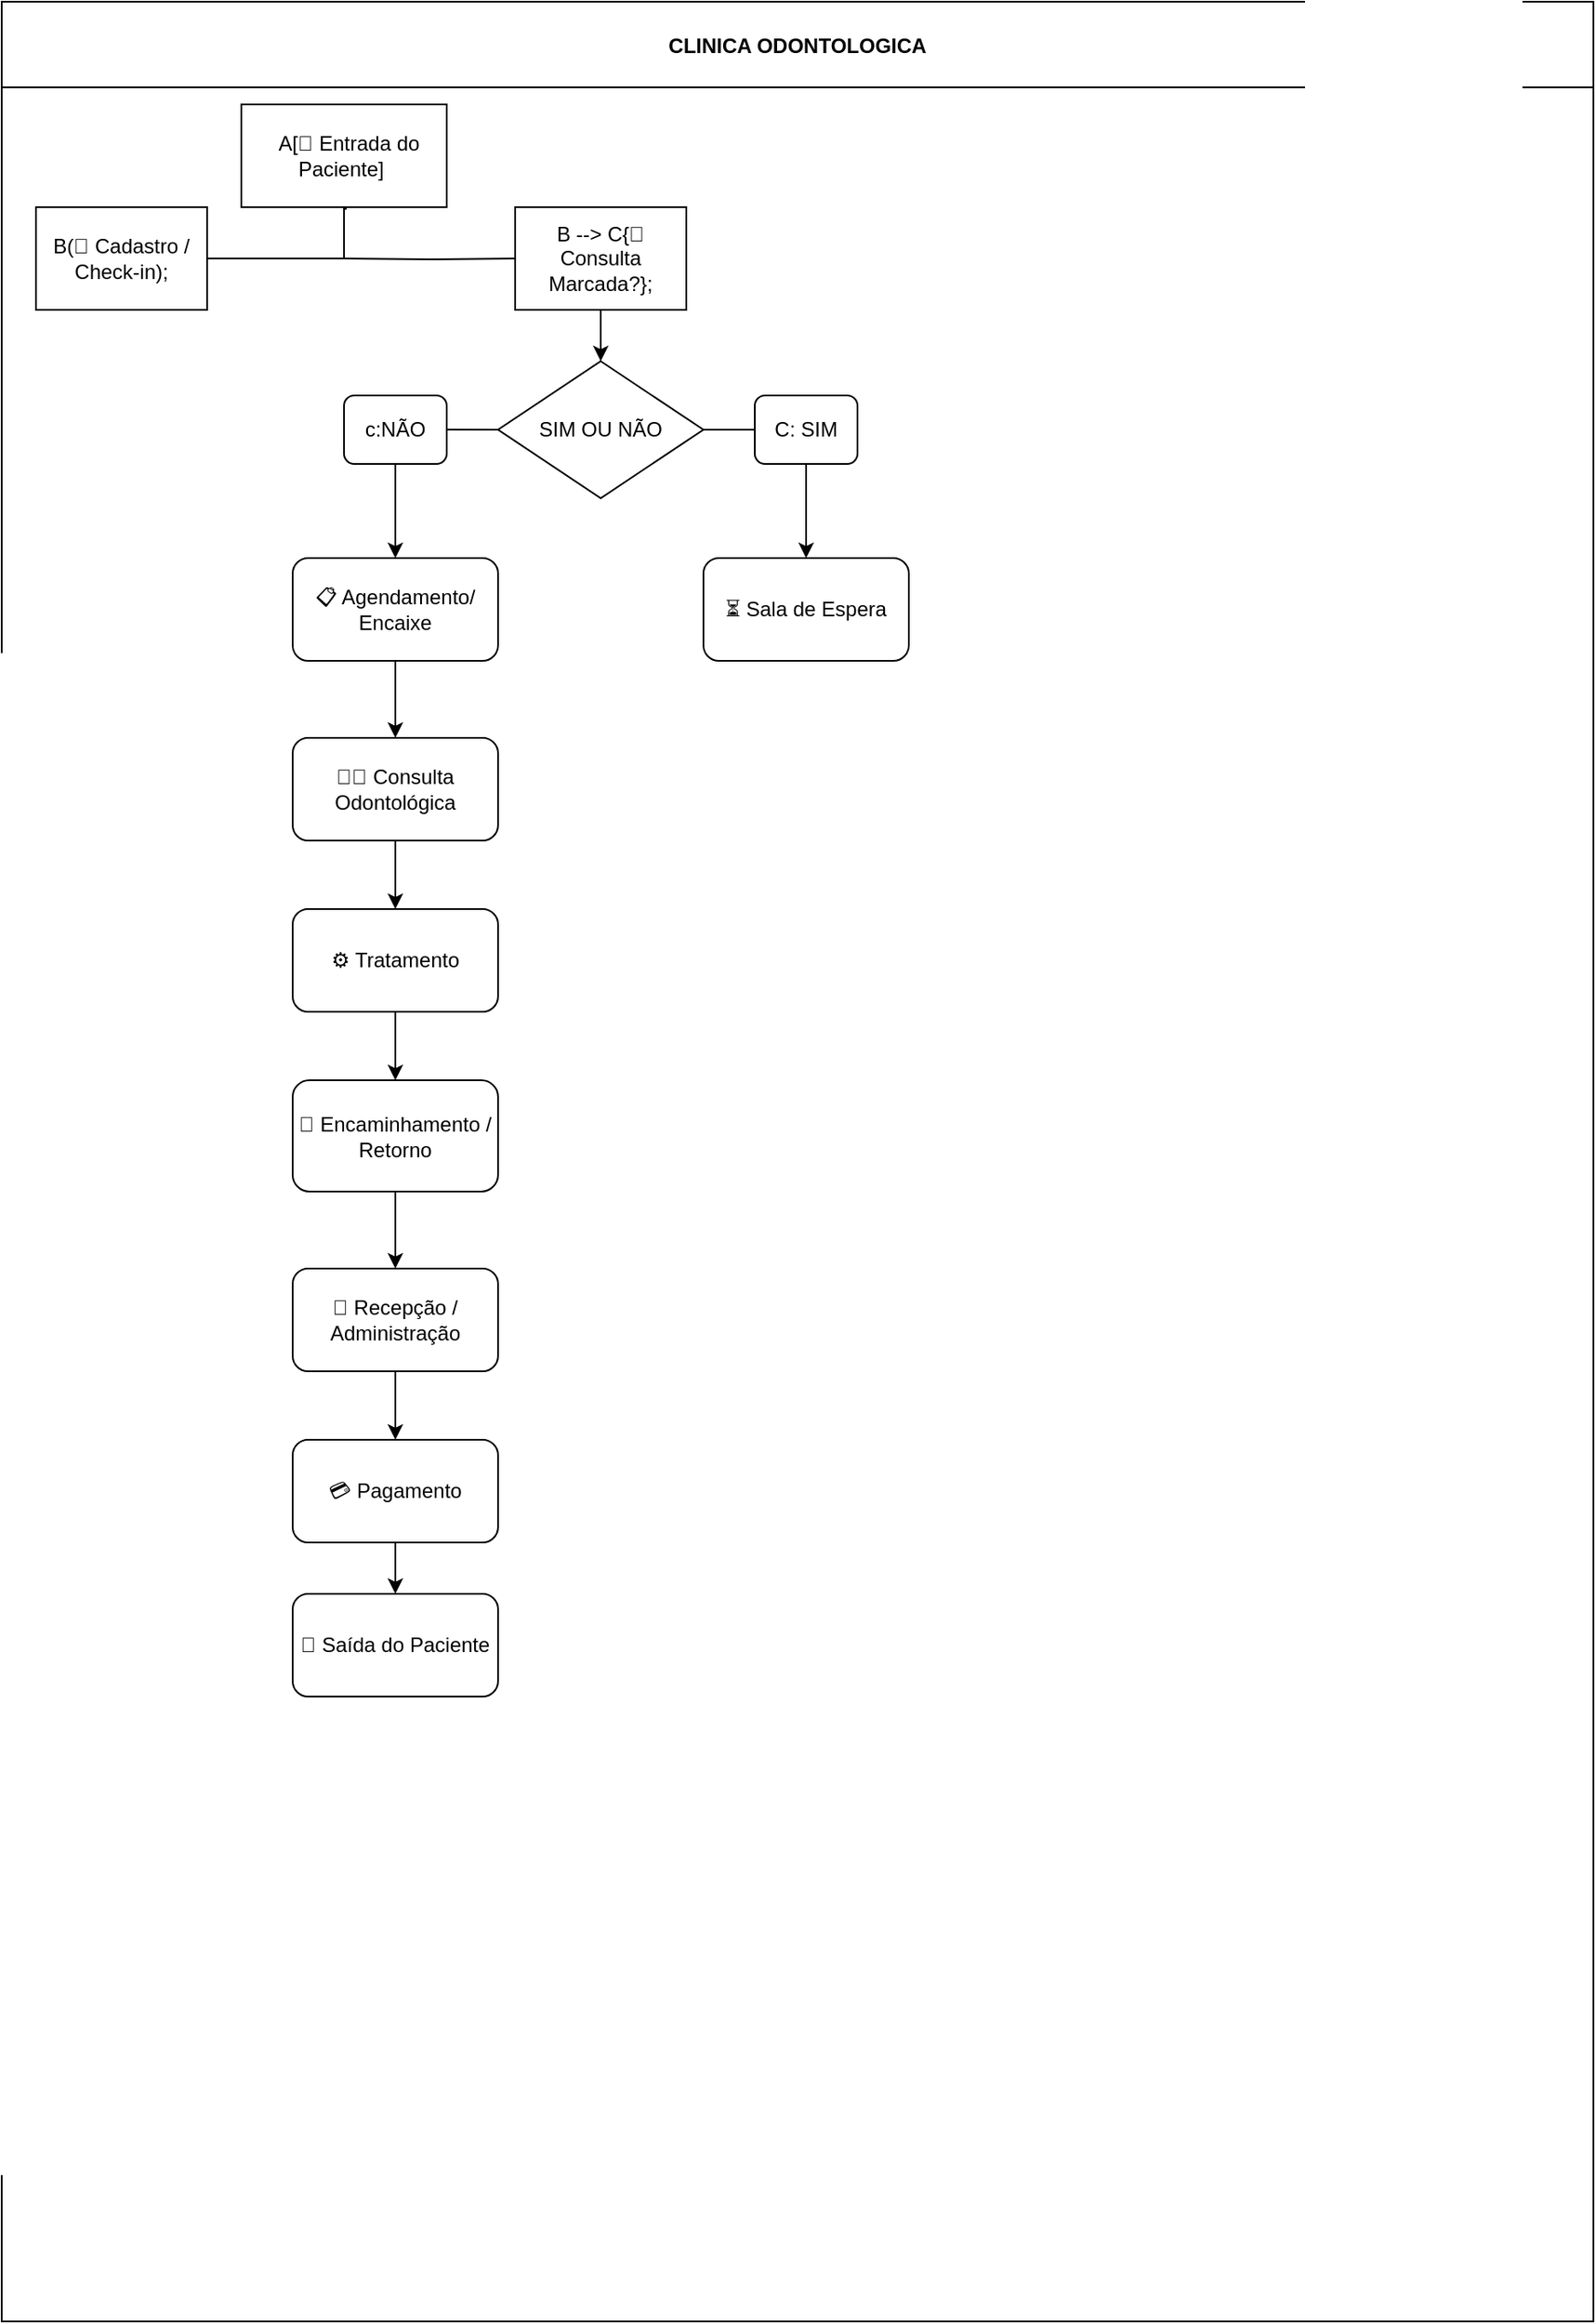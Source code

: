 <mxfile>
    <diagram id="lalNwXN8pspYNgGbJzUz" name="Página-1">
        <mxGraphModel dx="1755" dy="1644" grid="1" gridSize="10" guides="1" tooltips="1" connect="1" arrows="1" fold="1" page="1" pageScale="1" pageWidth="827" pageHeight="1169" math="0" shadow="0">
            <root>
                <mxCell id="0"/>
                <mxCell id="1" parent="0"/>
                <mxCell id="2" value="CLINICA ODONTOLOGICA" style="swimlane;startSize=50;horizontal=1;containerType=tree;newEdgeStyle={&quot;edgeStyle&quot;:&quot;elbowEdgeStyle&quot;,&quot;startArrow&quot;:&quot;none&quot;,&quot;endArrow&quot;:&quot;none&quot;};" vertex="1" parent="1">
                    <mxGeometry x="-30" y="-410" width="930" height="1355" as="geometry">
                        <mxRectangle x="-20" y="-410" width="190" height="30" as="alternateBounds"/>
                    </mxGeometry>
                </mxCell>
                <UserObject label="&amp;nbsp; A[🏥 Entrada do Paciente]&amp;nbsp;" treeRoot="1" id="5">
                    <mxCell style="whiteSpace=wrap;html=1;align=center;treeFolding=1;treeMoving=1;newEdgeStyle={&quot;edgeStyle&quot;:&quot;elbowEdgeStyle&quot;,&quot;startArrow&quot;:&quot;none&quot;,&quot;endArrow&quot;:&quot;none&quot;};" vertex="1" parent="2">
                        <mxGeometry x="140" y="60" width="120" height="60" as="geometry"/>
                    </mxCell>
                </UserObject>
                <mxCell id="18" value="" style="edgeStyle=orthogonalEdgeStyle;sourcePerimeterSpacing=0;targetPerimeterSpacing=0;startArrow=none;endArrow=none;rounded=0;targetPortConstraint=eastwest;sourcePortConstraint=northsouth;curved=0;rounded=0;" edge="1" target="20" parent="2">
                    <mxGeometry relative="1" as="geometry">
                        <mxPoint x="201" y="120" as="sourcePoint"/>
                        <Array as="points">
                            <mxPoint x="201" y="121"/>
                            <mxPoint x="200" y="121"/>
                            <mxPoint x="200" y="150"/>
                        </Array>
                    </mxGeometry>
                </mxCell>
                <mxCell id="19" value="" style="edgeStyle=orthogonalEdgeStyle;sourcePerimeterSpacing=0;targetPerimeterSpacing=0;startArrow=none;endArrow=none;rounded=0;targetPortConstraint=eastwest;sourcePortConstraint=northsouth;curved=0;rounded=0;" edge="1" target="21" parent="2">
                    <mxGeometry relative="1" as="geometry">
                        <mxPoint x="200" y="150" as="sourcePoint"/>
                    </mxGeometry>
                </mxCell>
                <mxCell id="20" value="B(📝 Cadastro / Check-in);" style="whiteSpace=wrap;html=1;align=center;verticalAlign=middle;treeFolding=1;treeMoving=1;" vertex="1" parent="2">
                    <mxGeometry x="20" y="120" width="100" height="60" as="geometry"/>
                </mxCell>
                <mxCell id="40" value="" style="edgeStyle=none;html=1;" edge="1" parent="2" source="21" target="39">
                    <mxGeometry relative="1" as="geometry"/>
                </mxCell>
                <mxCell id="21" value="B --&amp;gt; C{📅 Consulta Marcada?};" style="whiteSpace=wrap;html=1;align=center;verticalAlign=middle;treeFolding=1;treeMoving=1;" vertex="1" parent="2">
                    <mxGeometry x="300" y="120" width="100" height="60" as="geometry"/>
                </mxCell>
                <mxCell id="59" style="edgeStyle=none;html=1;" edge="1" parent="2" source="39">
                    <mxGeometry relative="1" as="geometry">
                        <mxPoint x="450.0" y="250.0" as="targetPoint"/>
                    </mxGeometry>
                </mxCell>
                <mxCell id="62" style="edgeStyle=none;html=1;exitX=0;exitY=0.5;exitDx=0;exitDy=0;" edge="1" parent="2" source="39">
                    <mxGeometry relative="1" as="geometry">
                        <mxPoint x="240" y="249.833" as="targetPoint"/>
                    </mxGeometry>
                </mxCell>
                <mxCell id="39" value="SIM OU NÃO" style="rhombus;whiteSpace=wrap;html=1;" vertex="1" parent="2">
                    <mxGeometry x="290" y="210" width="120" height="80" as="geometry"/>
                </mxCell>
                <mxCell id="61" style="edgeStyle=none;html=1;" edge="1" parent="2" source="60">
                    <mxGeometry relative="1" as="geometry">
                        <mxPoint x="470" y="325" as="targetPoint"/>
                    </mxGeometry>
                </mxCell>
                <mxCell id="60" value="C: SIM" style="rounded=1;whiteSpace=wrap;html=1;" vertex="1" parent="2">
                    <mxGeometry x="440" y="230" width="60" height="40" as="geometry"/>
                </mxCell>
                <mxCell id="65" style="edgeStyle=none;html=1;" edge="1" parent="2" source="64">
                    <mxGeometry relative="1" as="geometry">
                        <mxPoint x="230" y="325" as="targetPoint"/>
                    </mxGeometry>
                </mxCell>
                <mxCell id="64" value="c:NÃO" style="rounded=1;whiteSpace=wrap;html=1;" vertex="1" parent="2">
                    <mxGeometry x="200" y="230" width="60" height="40" as="geometry"/>
                </mxCell>
                <mxCell id="69" style="edgeStyle=none;html=1;entryX=0.5;entryY=0;entryDx=0;entryDy=0;" edge="1" parent="2" source="67" target="70">
                    <mxGeometry relative="1" as="geometry">
                        <mxPoint x="230" y="425" as="targetPoint"/>
                    </mxGeometry>
                </mxCell>
                <mxCell id="67" value="📋 Agendamento/ Encaixe" style="rounded=1;whiteSpace=wrap;html=1;" vertex="1" parent="2">
                    <mxGeometry x="170" y="325" width="120" height="60" as="geometry"/>
                </mxCell>
                <mxCell id="68" value="⏳ Sala de Espera" style="rounded=1;whiteSpace=wrap;html=1;" vertex="1" parent="2">
                    <mxGeometry x="410" y="325" width="120" height="60" as="geometry"/>
                </mxCell>
                <mxCell id="71" style="edgeStyle=none;html=1;entryX=0.5;entryY=0;entryDx=0;entryDy=0;" edge="1" parent="2" source="70" target="72">
                    <mxGeometry relative="1" as="geometry">
                        <mxPoint x="230" y="565" as="targetPoint"/>
                    </mxGeometry>
                </mxCell>
                <mxCell id="70" value="👨‍⚕️ Consulta Odontológica" style="rounded=1;whiteSpace=wrap;html=1;" vertex="1" parent="2">
                    <mxGeometry x="170" y="430" width="120" height="60" as="geometry"/>
                </mxCell>
                <mxCell id="73" style="edgeStyle=none;html=1;entryX=0.5;entryY=0;entryDx=0;entryDy=0;" edge="1" parent="2" source="72" target="74">
                    <mxGeometry relative="1" as="geometry">
                        <mxPoint x="230" y="685" as="targetPoint"/>
                    </mxGeometry>
                </mxCell>
                <mxCell id="72" value="⚙️ Tratamento" style="rounded=1;whiteSpace=wrap;html=1;" vertex="1" parent="2">
                    <mxGeometry x="170" y="530" width="120" height="60" as="geometry"/>
                </mxCell>
                <mxCell id="75" style="edgeStyle=none;html=1;entryX=0.5;entryY=0;entryDx=0;entryDy=0;" edge="1" parent="2" source="74" target="76">
                    <mxGeometry relative="1" as="geometry">
                        <mxPoint x="230" y="805" as="targetPoint"/>
                    </mxGeometry>
                </mxCell>
                <mxCell id="74" value="📌 Encaminhamento / Retorno" style="rounded=1;whiteSpace=wrap;html=1;" vertex="1" parent="2">
                    <mxGeometry x="170" y="630" width="120" height="65" as="geometry"/>
                </mxCell>
                <mxCell id="77" style="edgeStyle=none;html=1;" edge="1" parent="2" source="76">
                    <mxGeometry relative="1" as="geometry">
                        <mxPoint x="230" y="840" as="targetPoint"/>
                    </mxGeometry>
                </mxCell>
                <mxCell id="76" value="💼 Recepção / Administração" style="rounded=1;whiteSpace=wrap;html=1;" vertex="1" parent="2">
                    <mxGeometry x="170" y="740" width="120" height="60" as="geometry"/>
                </mxCell>
                <mxCell id="79" style="edgeStyle=none;html=1;" edge="1" parent="2" source="78">
                    <mxGeometry relative="1" as="geometry">
                        <mxPoint x="230" y="930" as="targetPoint"/>
                    </mxGeometry>
                </mxCell>
                <mxCell id="78" value="💳 Pagamento" style="rounded=1;whiteSpace=wrap;html=1;" vertex="1" parent="2">
                    <mxGeometry x="170" y="840" width="120" height="60" as="geometry"/>
                </mxCell>
                <mxCell id="80" value="🚪 Saída do Paciente" style="rounded=1;whiteSpace=wrap;html=1;" vertex="1" parent="2">
                    <mxGeometry x="170" y="930" width="120" height="60" as="geometry"/>
                </mxCell>
            </root>
        </mxGraphModel>
    </diagram>
</mxfile>